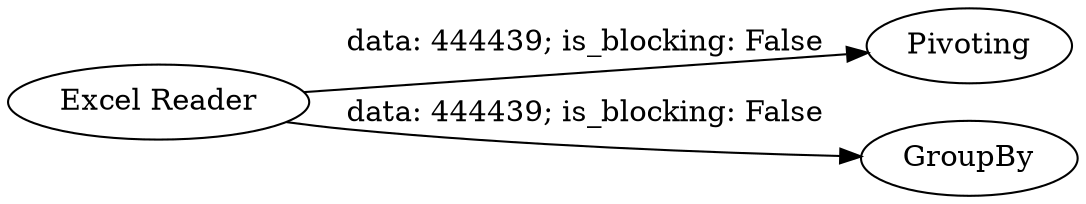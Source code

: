digraph {
	"9039162837082511403_1" [label="Excel Reader"]
	"9039162837082511403_3" [label=Pivoting]
	"9039162837082511403_2" [label=GroupBy]
	"9039162837082511403_1" -> "9039162837082511403_3" [label="data: 444439; is_blocking: False"]
	"9039162837082511403_1" -> "9039162837082511403_2" [label="data: 444439; is_blocking: False"]
	rankdir=LR
}
